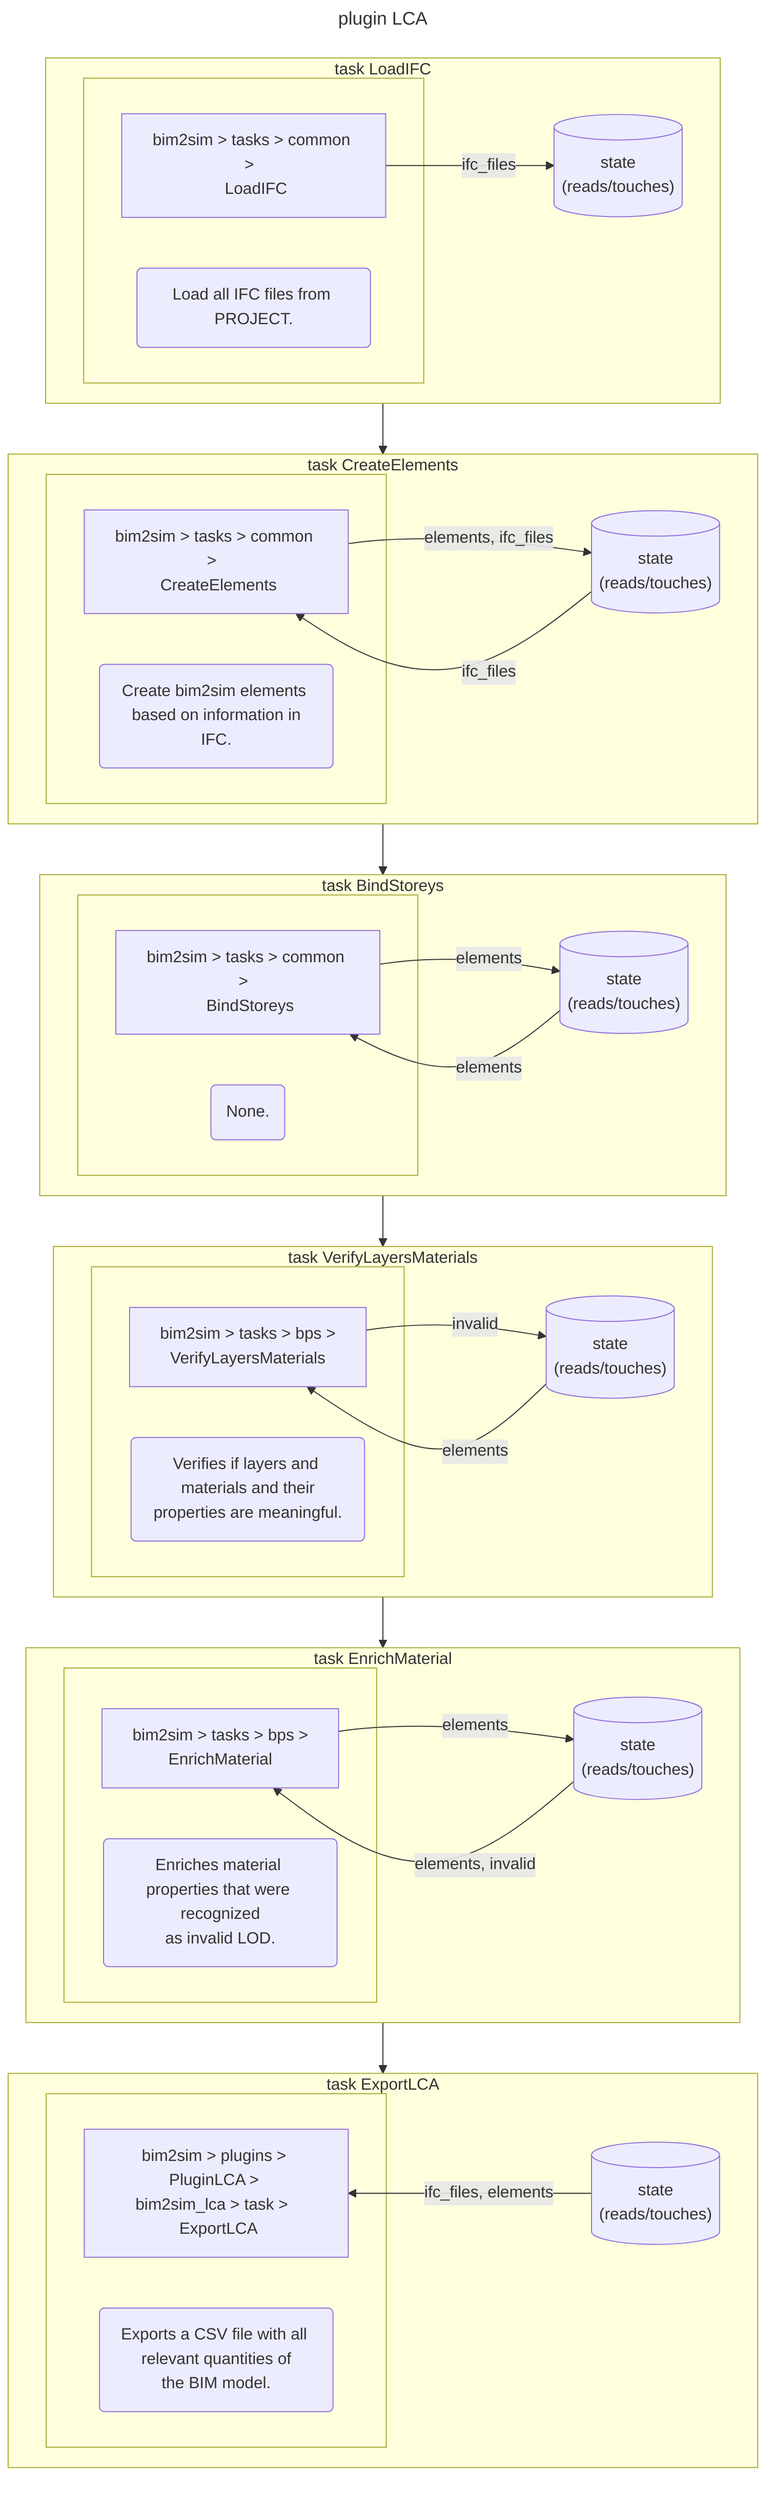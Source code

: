 ---
title: plugin LCA
---
flowchart TB
    
subgraph taskLoadIFC["task LoadIFC"]
 subgraph "" 

  tLoadIFC["bim2sim > tasks > common >  
 LoadIFC"]
  extLoadIFC(" Load all IFC files from PROJECT. " )
 end

stateLoadIFC[("state
 (reads/touches)")]
    
tLoadIFC -- ifc_files --> stateLoadIFC

end
    
subgraph taskCreateElements["task CreateElements"]
 subgraph "" 

  tCreateElements["bim2sim > tasks > common >  
 CreateElements"]
  extCreateElements(" Create bim2sim elements based on information in
IFC. " )
 end

stateCreateElements[("state
 (reads/touches)")]
    
stateCreateElements -- ifc_files --> tCreateElements

tCreateElements -- elements, ifc_files --> stateCreateElements

end
    
subgraph taskBindStoreys["task BindStoreys"]
 subgraph "" 

  tBindStoreys["bim2sim > tasks > common >  
 BindStoreys"]
  extBindStoreys(" None. " )
 end

stateBindStoreys[("state
 (reads/touches)")]
    
stateBindStoreys -- elements --> tBindStoreys

tBindStoreys -- elements --> stateBindStoreys

end
    
subgraph taskVerifyLayersMaterials["task VerifyLayersMaterials"]
 subgraph "" 

  tVerifyLayersMaterials["bim2sim > tasks > bps >  
 VerifyLayersMaterials"]
  extVerifyLayersMaterials(" Verifies if layers and materials and their
properties are meaningful. " )
 end

stateVerifyLayersMaterials[("state
 (reads/touches)")]
    
stateVerifyLayersMaterials -- elements --> tVerifyLayersMaterials

tVerifyLayersMaterials -- invalid --> stateVerifyLayersMaterials

end
    
subgraph taskEnrichMaterial["task EnrichMaterial"]
 subgraph "" 

  tEnrichMaterial["bim2sim > tasks > bps >  
 EnrichMaterial"]
  extEnrichMaterial(" Enriches material properties that were recognized
as invalid LOD. " )
 end

stateEnrichMaterial[("state
 (reads/touches)")]
    
stateEnrichMaterial -- elements, invalid --> tEnrichMaterial

tEnrichMaterial -- elements --> stateEnrichMaterial

end
    
subgraph taskExportLCA["task ExportLCA"]
 subgraph "" 

  tExportLCA["bim2sim > plugins > PluginLCA > 
bim2sim_lca > task >  
 ExportLCA"]
  extExportLCA(" Exports a CSV file with all relevant quantities of
the BIM model. " )
 end

stateExportLCA[("state
 (reads/touches)")]
    
stateExportLCA -- ifc_files, elements --> tExportLCA
direction RL
end
    taskLoadIFC --> taskCreateElements 
taskCreateElements --> taskBindStoreys 
taskBindStoreys --> taskVerifyLayersMaterials 
taskVerifyLayersMaterials --> taskEnrichMaterial 
taskEnrichMaterial --> taskExportLCA